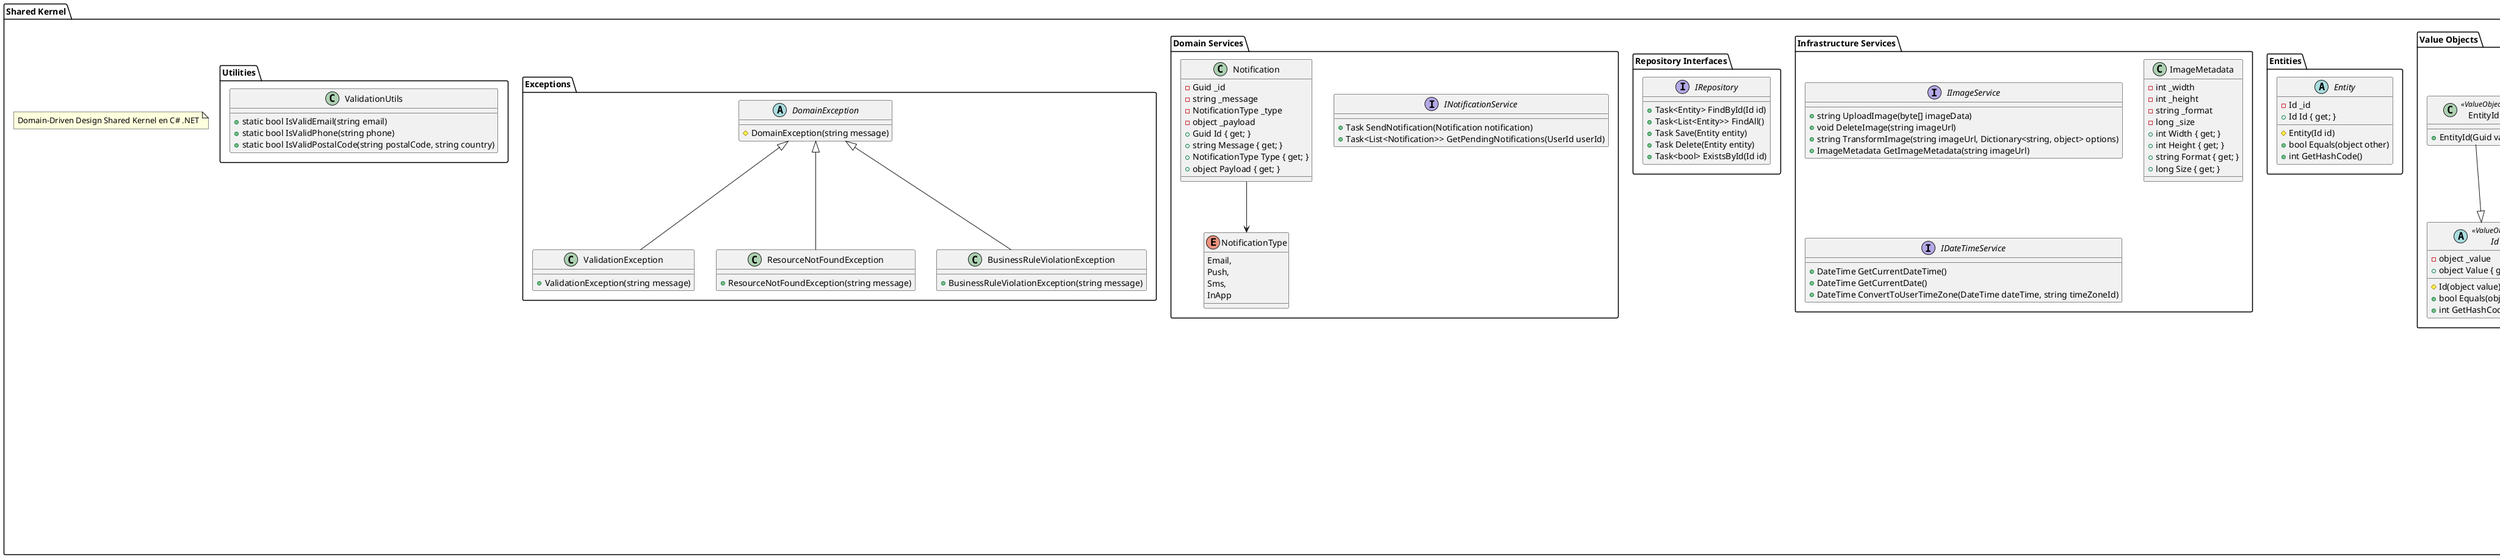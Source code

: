 @startuml Shared Kernel C#

package "Shared Kernel" {
  note "Domain-Driven Design Shared Kernel en C# .NET" as N1

  ' ==== VALUE OBJECTS ====
  package "Value Objects" {
    class Money <<ValueObject>> {
      - decimal _amount
      - Currency _currency
      + decimal Amount { get; }
      + Currency Currency { get; }
      + Money Add(Money other)
      + Money Subtract(Money other)
      + Money Multiply(double multiplier)
    }

    class Currency <<ValueObject>> {
      - string _code
      + string Code { get; }
      + static Currency FromCode(string code)
    }

    class Address <<ValueObject>> {
      - string _street
      - string _city
      - string _state
      - string _zipCode
      - string _country
      + bool Equals(object other)
      + string ToString()
      + bool IsValid()
    }

    abstract class Id <<ValueObject>> {
      - object _value
      # Id(object value)
      + object Value { get; }
      + bool Equals(object other)
      + int GetHashCode()
    }

    class EntityId <<ValueObject>> {
      + EntityId(Guid value)
    }

    class OrderId <<ValueObject>> {
      - Guid _value
      + OrderId(Guid value)
    }

    class CustomerName <<ValueObject>> {
      - string _value
      + string Value { get; }
    }
  }

  ' ==== ENTITIES ====
  package "Entities" {
    abstract class Entity {
      - Id _id
      # Entity(Id id)
      + Id Id { get; }
      + bool Equals(object other)
      + int GetHashCode()
    }
  }

  ' ==== INFRASTRUCTURE SERVICES ====
  package "Infrastructure Services" {
    interface IImageService {
      + string UploadImage(byte[] imageData)
      + void DeleteImage(string imageUrl)
      + string TransformImage(string imageUrl, Dictionary<string, object> options)
      + ImageMetadata GetImageMetadata(string imageUrl)
    }

    class ImageMetadata {
      - int _width
      - int _height
      - string _format
      - long _size
      + int Width { get; }
      + int Height { get; }
      + string Format { get; }
      + long Size { get; }
    }

    interface IDateTimeService {
      + DateTime GetCurrentDateTime()
      + DateTime GetCurrentDate()
      + DateTime ConvertToUserTimeZone(DateTime dateTime, string timeZoneId)
    }
  }

  ' ==== REPOSITORY INTERFACES ====
  package "Repository Interfaces" {
    interface IRepository {
      + Task<Entity> FindById(Id id)
      + Task<List<Entity>> FindAll()
      + Task Save(Entity entity)
      + Task Delete(Entity entity)
      + Task<bool> ExistsById(Id id)
    }
  }

  ' ==== DOMAIN SERVICES ====
  package "Domain Services" {
    interface INotificationService {
      + Task SendNotification(Notification notification)
      + Task<List<Notification>> GetPendingNotifications(UserId userId)
    }

    class Notification {
      - Guid _id
      - string _message
      - NotificationType _type
      - object _payload
      + Guid Id { get; }
      + string Message { get; }
      + NotificationType Type { get; }
      + object Payload { get; }
    }

    enum NotificationType {
      Email,
      Push,
      Sms,
      InApp
    }
  }

  ' ==== EXCEPTIONS ====
  package "Exceptions" {
    abstract class DomainException {
      # DomainException(string message)
    }

    class ValidationException  {
      + ValidationException(string message)
    }

    class ResourceNotFoundException  {
      + ResourceNotFoundException(string message)
    }

    class BusinessRuleViolationException  {
      + BusinessRuleViolationException(string message)
    }
  }

  ' ==== UTILITIES ====
  package "Utilities" {
    class ValidationUtils {
      + static bool IsValidEmail(string email)
      + static bool IsValidPhone(string phone)
      + static bool IsValidPostalCode(string postalCode, string country)
    }
  }

  ' ==== DOMAIN EVENTS ====
  package "Domain Events" {
    abstract class DomainEvent {
      - Guid _eventId
      - DateTime _occurredOn
      # DomainEvent()
      + Guid EventId { get; }
      + DateTime OccurredOn { get; }
    }

    interface IDomainEventPublisher {
      + Task Publish(DomainEvent domainEvent)
      + void RegisterHandler(IDomainEventHandler handler)
    }

    interface IDomainEventHandler {
      + Task Handle(DomainEvent domainEvent)
    }
  }

  ' ===== RELATIONSHIPS =====
  Money --> Currency
  EntityId --|> Id
  DomainException <|-- ValidationException
  DomainException <|-- ResourceNotFoundException
  DomainException <|-- BusinessRuleViolationException
  Notification --> NotificationType
}

@enduml